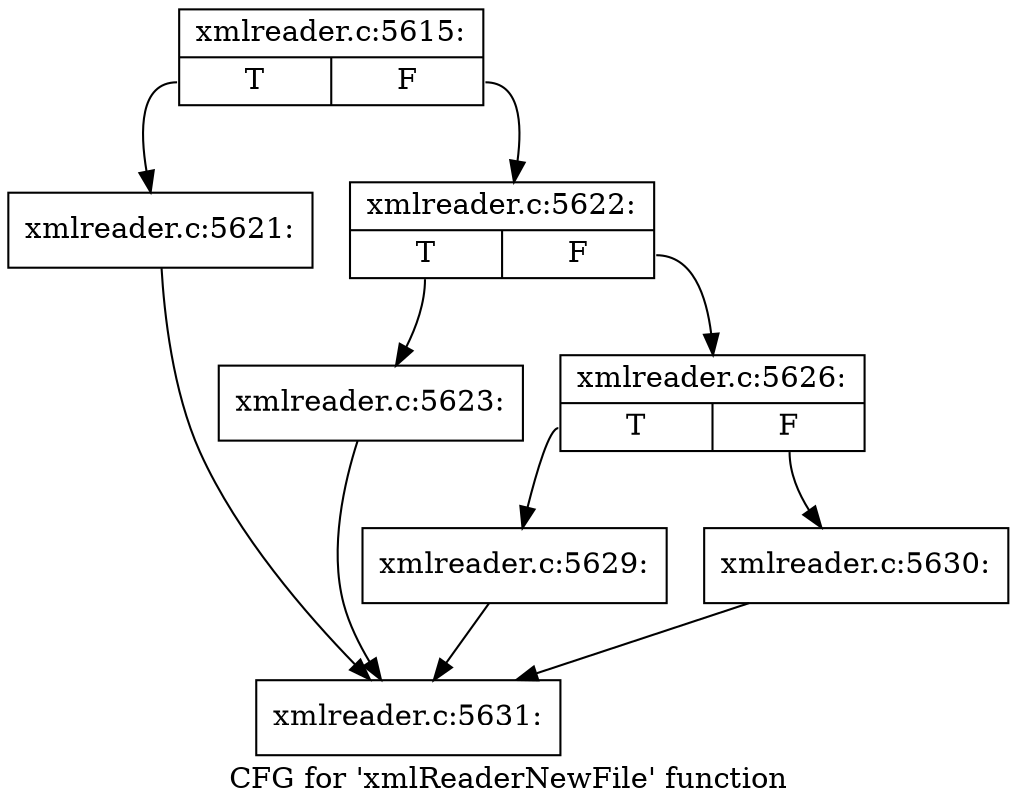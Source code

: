 digraph "CFG for 'xmlReaderNewFile' function" {
	label="CFG for 'xmlReaderNewFile' function";

	Node0x4936490 [shape=record,label="{xmlreader.c:5615:|{<s0>T|<s1>F}}"];
	Node0x4936490:s0 -> Node0x4937f90;
	Node0x4936490:s1 -> Node0x4937fe0;
	Node0x4937f90 [shape=record,label="{xmlreader.c:5621:}"];
	Node0x4937f90 -> Node0x4934620;
	Node0x4937fe0 [shape=record,label="{xmlreader.c:5622:|{<s0>T|<s1>F}}"];
	Node0x4937fe0:s0 -> Node0x49384a0;
	Node0x4937fe0:s1 -> Node0x49384f0;
	Node0x49384a0 [shape=record,label="{xmlreader.c:5623:}"];
	Node0x49384a0 -> Node0x4934620;
	Node0x49384f0 [shape=record,label="{xmlreader.c:5626:|{<s0>T|<s1>F}}"];
	Node0x49384f0:s0 -> Node0x4938c20;
	Node0x49384f0:s1 -> Node0x4938c70;
	Node0x4938c20 [shape=record,label="{xmlreader.c:5629:}"];
	Node0x4938c20 -> Node0x4934620;
	Node0x4938c70 [shape=record,label="{xmlreader.c:5630:}"];
	Node0x4938c70 -> Node0x4934620;
	Node0x4934620 [shape=record,label="{xmlreader.c:5631:}"];
}
